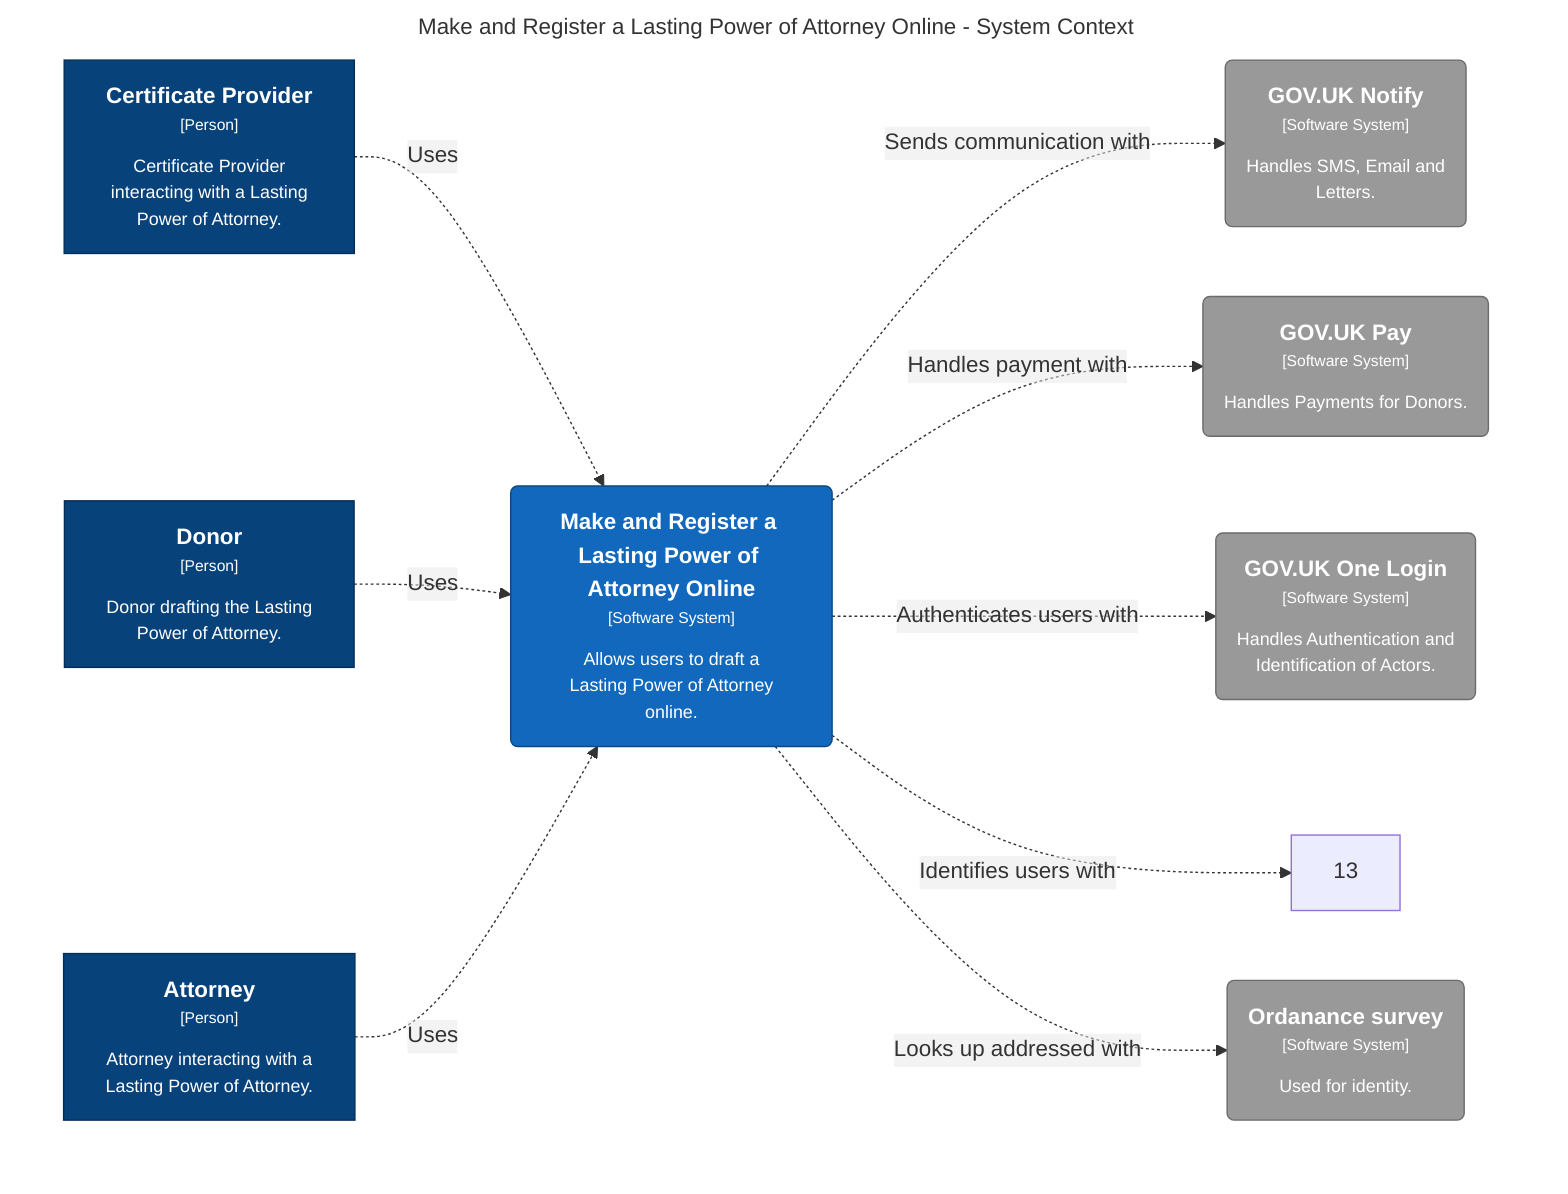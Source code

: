 graph TB
  linkStyle default fill:#ffffff

  subgraph diagram [Make and Register a Lasting Power of Attorney Online - System Context]
    style diagram fill:#ffffff,stroke:#ffffff

    10("<div style='font-weight: bold'>GOV.UK Notify</div><div style='font-size: 70%; margin-top: 0px'>[Software System]</div><div style='font-size: 80%; margin-top:10px'>Handles SMS, Email and<br />Letters.</div>")
    style 10 fill:#999999,stroke:#6b6b6b,color:#ffffff
    11("<div style='font-weight: bold'>GOV.UK Pay</div><div style='font-size: 70%; margin-top: 0px'>[Software System]</div><div style='font-size: 80%; margin-top:10px'>Handles Payments for Donors.</div>")
    style 11 fill:#999999,stroke:#6b6b6b,color:#ffffff
    12("<div style='font-weight: bold'>GOV.UK One Login</div><div style='font-size: 70%; margin-top: 0px'>[Software System]</div><div style='font-size: 80%; margin-top:10px'>Handles Authentication and<br />Identification of Actors.</div>")
    style 12 fill:#999999,stroke:#6b6b6b,color:#ffffff
    14("<div style='font-weight: bold'>Ordanance survey</div><div style='font-size: 70%; margin-top: 0px'>[Software System]</div><div style='font-size: 80%; margin-top:10px'>Used for identity.</div>")
    style 14 fill:#999999,stroke:#6b6b6b,color:#ffffff
    2["<div style='font-weight: bold'>Attorney</div><div style='font-size: 70%; margin-top: 0px'>[Person]</div><div style='font-size: 80%; margin-top:10px'>Attorney interacting with a<br />Lasting Power of Attorney.</div>"]
    style 2 fill:#08427b,stroke:#052e56,color:#ffffff
    3["<div style='font-weight: bold'>Donor</div><div style='font-size: 70%; margin-top: 0px'>[Person]</div><div style='font-size: 80%; margin-top:10px'>Donor drafting the Lasting<br />Power of Attorney.</div>"]
    style 3 fill:#08427b,stroke:#052e56,color:#ffffff
    4["<div style='font-weight: bold'>Certificate Provider</div><div style='font-size: 70%; margin-top: 0px'>[Person]</div><div style='font-size: 80%; margin-top:10px'>Certificate Provider<br />interacting with a Lasting<br />Power of Attorney.</div>"]
    style 4 fill:#08427b,stroke:#052e56,color:#ffffff
    6("<div style='font-weight: bold'>Make and Register a Lasting Power of Attorney Online</div><div style='font-size: 70%; margin-top: 0px'>[Software System]</div><div style='font-size: 80%; margin-top:10px'>Allows users to draft a<br />Lasting Power of Attorney<br />online.</div>")
    style 6 fill:#1168bd,stroke:#0b4884,color:#ffffff

    4-. "<div>Uses</div><div style='font-size: 70%'></div>" .->6
    3-. "<div>Uses</div><div style='font-size: 70%'></div>" .->6
    2-. "<div>Uses</div><div style='font-size: 70%'></div>" .->6
    6-. "<div>Sends communication with</div><div style='font-size: 70%'></div>" .->10
    6-. "<div>Handles payment with</div><div style='font-size: 70%'></div>" .->11
    6-. "<div>Authenticates users with</div><div style='font-size: 70%'></div>" .->12
    6-. "<div>Identifies users with</div><div style='font-size: 70%'></div>" .->13
    6-. "<div>Looks up addressed with</div><div style='font-size: 70%'></div>" .->14
  end